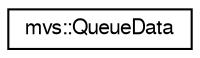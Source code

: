 digraph "Graphical Class Hierarchy"
{
  edge [fontname="FreeSans",fontsize="10",labelfontname="FreeSans",labelfontsize="10"];
  node [fontname="FreeSans",fontsize="10",shape=record];
  rankdir="LR";
  Node0 [label="mvs::QueueData",height=0.2,width=0.4,color="black", fillcolor="white", style="filled",URL="$structmvs_1_1_queue_data.html"];
}
